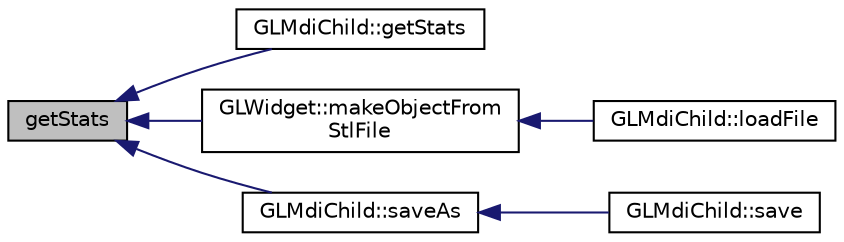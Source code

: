 digraph "getStats"
{
  edge [fontname="Helvetica",fontsize="10",labelfontname="Helvetica",labelfontsize="10"];
  node [fontname="Helvetica",fontsize="10",shape=record];
  rankdir="LR";
  Node1 [label="getStats",height=0.2,width=0.4,color="black", fillcolor="grey75", style="filled" fontcolor="black"];
  Node1 -> Node2 [dir="back",color="midnightblue",fontsize="10",style="solid",fontname="Helvetica"];
  Node2 [label="GLMdiChild::getStats",height=0.2,width=0.4,color="black", fillcolor="white", style="filled",URL="$class_g_l_mdi_child.html#aac260ec468bf0edb102c86fe771cccf5"];
  Node1 -> Node3 [dir="back",color="midnightblue",fontsize="10",style="solid",fontname="Helvetica"];
  Node3 [label="GLWidget::makeObjectFrom\lStlFile",height=0.2,width=0.4,color="black", fillcolor="white", style="filled",URL="$class_g_l_widget.html#a5e1bfb876897fd4ccd4f66da72c6f04f"];
  Node3 -> Node4 [dir="back",color="midnightblue",fontsize="10",style="solid",fontname="Helvetica"];
  Node4 [label="GLMdiChild::loadFile",height=0.2,width=0.4,color="black", fillcolor="white", style="filled",URL="$class_g_l_mdi_child.html#a8437f8fd71bcf6da5de2a49cbd0b105b"];
  Node1 -> Node5 [dir="back",color="midnightblue",fontsize="10",style="solid",fontname="Helvetica"];
  Node5 [label="GLMdiChild::saveAs",height=0.2,width=0.4,color="black", fillcolor="white", style="filled",URL="$class_g_l_mdi_child.html#a8d1ce54677e6e77856db494ebd36bf4a"];
  Node5 -> Node6 [dir="back",color="midnightblue",fontsize="10",style="solid",fontname="Helvetica"];
  Node6 [label="GLMdiChild::save",height=0.2,width=0.4,color="black", fillcolor="white", style="filled",URL="$class_g_l_mdi_child.html#a69458f4271dc75dfcceabe6c7b2776b8"];
}

